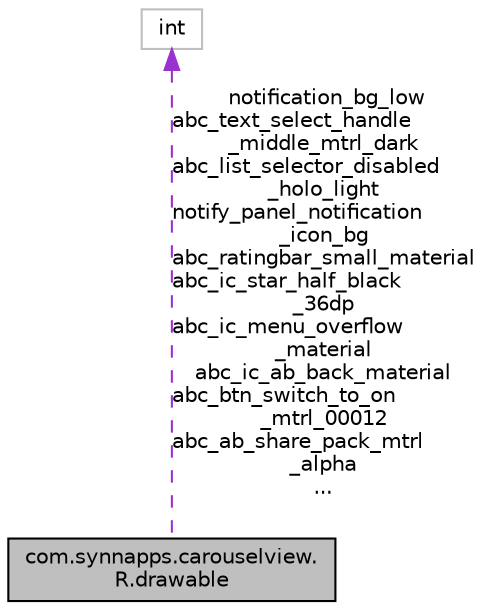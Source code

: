 digraph "com.synnapps.carouselview.R.drawable"
{
 // INTERACTIVE_SVG=YES
 // LATEX_PDF_SIZE
  edge [fontname="Helvetica",fontsize="10",labelfontname="Helvetica",labelfontsize="10"];
  node [fontname="Helvetica",fontsize="10",shape=record];
  Node1 [label="com.synnapps.carouselview.\lR.drawable",height=0.2,width=0.4,color="black", fillcolor="grey75", style="filled", fontcolor="black",tooltip=" "];
  Node2 -> Node1 [dir="back",color="darkorchid3",fontsize="10",style="dashed",label=" notification_bg_low\nabc_text_select_handle\l_middle_mtrl_dark\nabc_list_selector_disabled\l_holo_light\nnotify_panel_notification\l_icon_bg\nabc_ratingbar_small_material\nabc_ic_star_half_black\l_36dp\nabc_ic_menu_overflow\l_material\nabc_ic_ab_back_material\nabc_btn_switch_to_on\l_mtrl_00012\nabc_ab_share_pack_mtrl\l_alpha\n..." ,fontname="Helvetica"];
  Node2 [label="int",height=0.2,width=0.4,color="grey75", fillcolor="white", style="filled",tooltip=" "];
}
